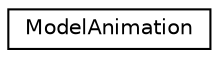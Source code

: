 digraph "Graphical Class Hierarchy"
{
 // LATEX_PDF_SIZE
  edge [fontname="Helvetica",fontsize="10",labelfontname="Helvetica",labelfontsize="10"];
  node [fontname="Helvetica",fontsize="10",shape=record];
  rankdir="LR";
  Node0 [label="ModelAnimation",height=0.2,width=0.4,color="black", fillcolor="white", style="filled",URL="$structModelAnimation.html",tooltip=" "];
}
